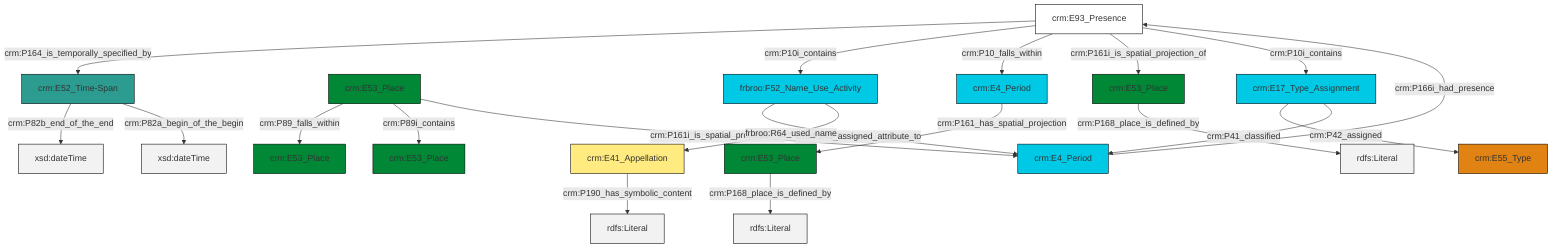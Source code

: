 graph TD
classDef Literal fill:#f2f2f2,stroke:#000000;
classDef CRM_Entity fill:#FFFFFF,stroke:#000000;
classDef Temporal_Entity fill:#00C9E6, stroke:#000000;
classDef Type fill:#E18312, stroke:#000000;
classDef Time-Span fill:#2C9C91, stroke:#000000;
classDef Appellation fill:#FFEB7F, stroke:#000000;
classDef Place fill:#008836, stroke:#000000;
classDef Persistent_Item fill:#B266B2, stroke:#000000;
classDef Conceptual_Object fill:#FFD700, stroke:#000000;
classDef Physical_Thing fill:#D2B48C, stroke:#000000;
classDef Actor fill:#f58aad, stroke:#000000;
classDef PC_Classes fill:#4ce600, stroke:#000000;
classDef Multi fill:#cccccc,stroke:#000000;

0["crm:E93_Presence"]:::CRM_Entity -->|crm:P164_is_temporally_specified_by| 1["crm:E52_Time-Span"]:::Time-Span
3["crm:E4_Period"]:::Temporal_Entity -->|crm:P166i_had_presence| 0["crm:E93_Presence"]:::CRM_Entity
6["crm:E53_Place"]:::Place -->|crm:P168_place_is_defined_by| 7[rdfs:Literal]:::Literal
4["crm:E53_Place"]:::Place -->|crm:P89_falls_within| 8["crm:E53_Place"]:::Place
9["crm:E41_Appellation"]:::Appellation -->|crm:P190_has_symbolic_content| 10[rdfs:Literal]:::Literal
0["crm:E93_Presence"]:::CRM_Entity -->|crm:P10i_contains| 13["frbroo:F52_Name_Use_Activity"]:::Temporal_Entity
11["crm:E17_Type_Assignment"]:::Temporal_Entity -->|crm:P42_assigned| 16["crm:E55_Type"]:::Type
0["crm:E93_Presence"]:::CRM_Entity -->|crm:P10_falls_within| 17["crm:E4_Period"]:::Temporal_Entity
4["crm:E53_Place"]:::Place -->|crm:P89i_contains| 18["crm:E53_Place"]:::Place
17["crm:E4_Period"]:::Temporal_Entity -->|crm:P161_has_spatial_projection| 6["crm:E53_Place"]:::Place
1["crm:E52_Time-Span"]:::Time-Span -->|crm:P82b_end_of_the_end| 21[xsd:dateTime]:::Literal
13["frbroo:F52_Name_Use_Activity"]:::Temporal_Entity -->|crm:P140_assigned_attribute_to| 3["crm:E4_Period"]:::Temporal_Entity
11["crm:E17_Type_Assignment"]:::Temporal_Entity -->|crm:P41_classified| 3["crm:E4_Period"]:::Temporal_Entity
0["crm:E93_Presence"]:::CRM_Entity -->|crm:P161i_is_spatial_projection_of| 23["crm:E53_Place"]:::Place
4["crm:E53_Place"]:::Place -->|crm:P161i_is_spatial_projection_of| 3["crm:E4_Period"]:::Temporal_Entity
23["crm:E53_Place"]:::Place -->|crm:P168_place_is_defined_by| 26[rdfs:Literal]:::Literal
1["crm:E52_Time-Span"]:::Time-Span -->|crm:P82a_begin_of_the_begin| 27[xsd:dateTime]:::Literal
0["crm:E93_Presence"]:::CRM_Entity -->|crm:P10i_contains| 11["crm:E17_Type_Assignment"]:::Temporal_Entity
13["frbroo:F52_Name_Use_Activity"]:::Temporal_Entity -->|frbroo:R64_used_name| 9["crm:E41_Appellation"]:::Appellation